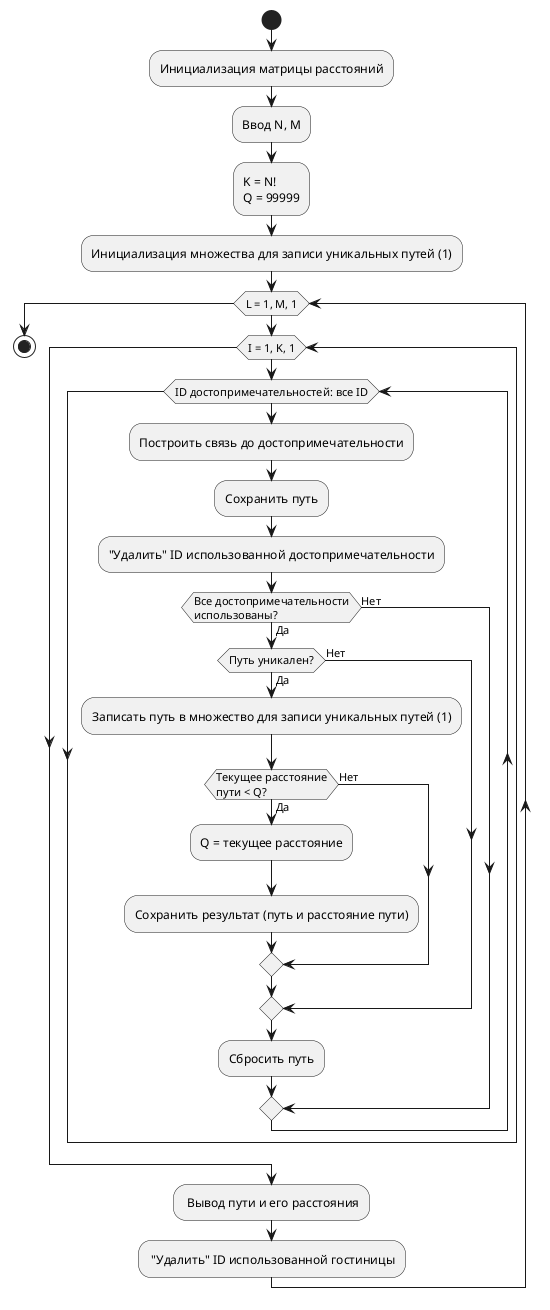 @startuml Алгоритм полного перебора

start
:Инициализация матрицы расстояний;

:Ввод N, M;

:K = N!
Q = 99999;

:Инициализация множества для записи уникальных путей (1);

while (L = 1, M, 1)
    
    while (I = 1, K, 1)

        while (ID достопримечательностей: все ID)

        :Построить связь до достопримечательности;

        :Сохранить путь;

        :"Удалить" ID использованной достопримечательности;


        if (Все достопримечательности\nиспользованы?) then (Да)
        
            if (Путь уникален?) then (Да)
                :Записать путь в множество для записи уникальных путей (1);
                
                if (Текущее расстояние\nпути < Q?) then (Да)
                    :Q = текущее расстояние;
                    
                    :Сохранить результат (путь и расстояние пути);
                    
                    
                else (Нет)
                    
                endif

            else (Нет)
                
            endif
            :Сбросить путь;
        else (Нет)
        endif
        endwhile


    endwhile
    : Вывод пути и его расстояния;

    : "Удалить" ID использованной гостиницы;
endwhile
stop
@enduml
